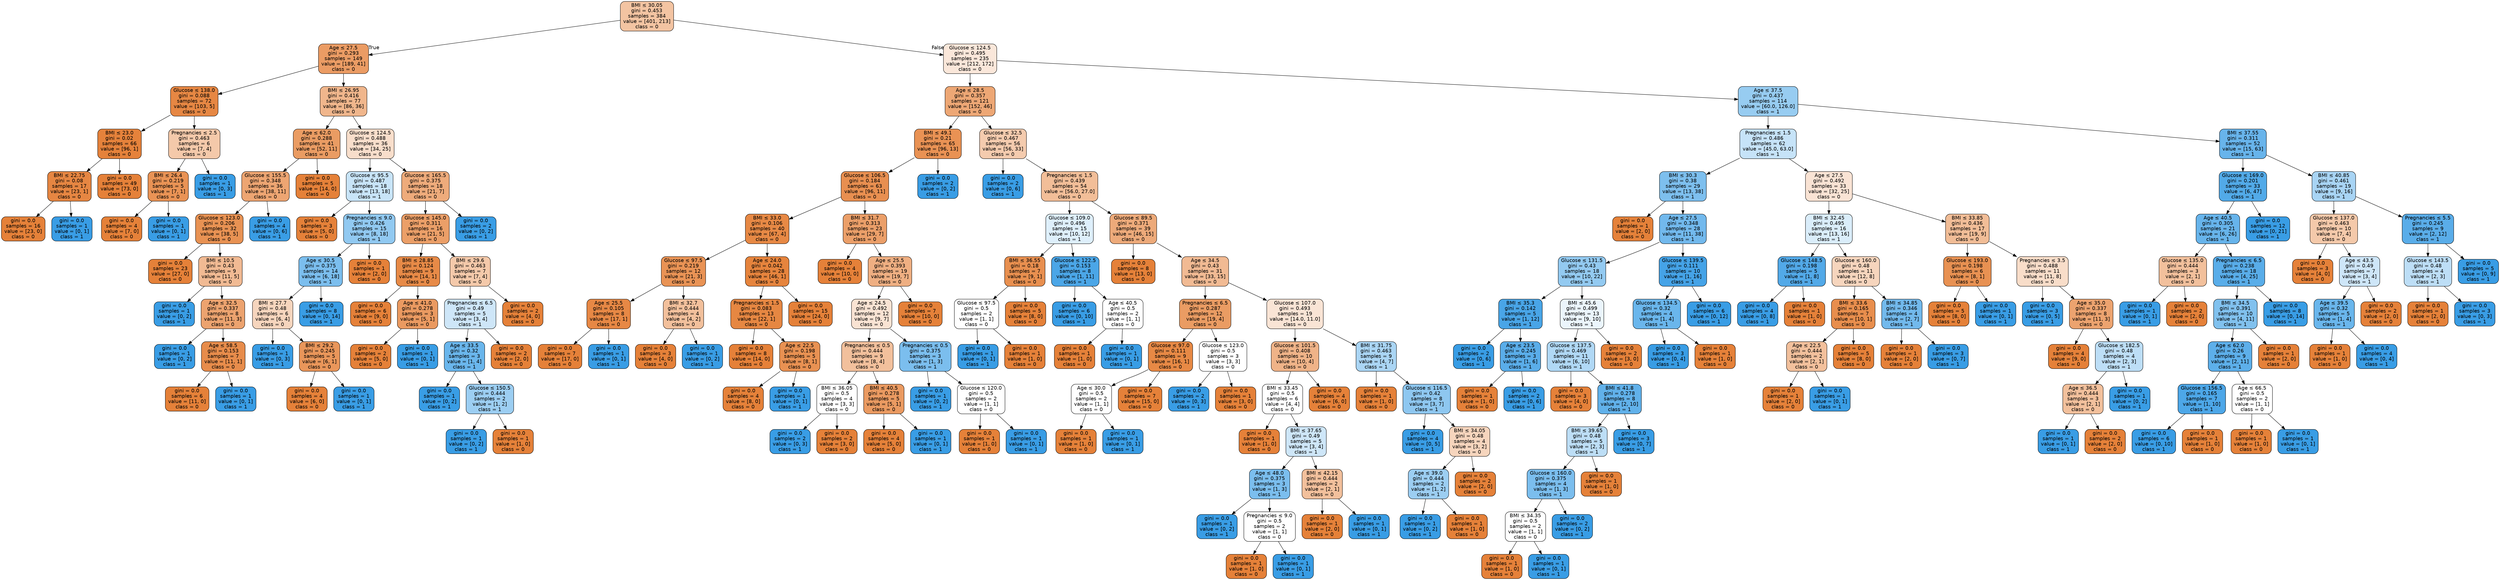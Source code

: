 digraph Tree {
node [shape=box, style="filled, rounded", color="black", fontname="helvetica"] ;
edge [fontname="helvetica"] ;
0 [label=<BMI &le; 30.05<br/>gini = 0.453<br/>samples = 384<br/>value = [401, 213]<br/>class = 0>, fillcolor="#f3c4a2"] ;
1 [label=<Age &le; 27.5<br/>gini = 0.293<br/>samples = 149<br/>value = [189, 41]<br/>class = 0>, fillcolor="#eb9c64"] ;
0 -> 1 [labeldistance=2.5, labelangle=45, headlabel="True"] ;
2 [label=<Glucose &le; 138.0<br/>gini = 0.088<br/>samples = 72<br/>value = [103, 5]<br/>class = 0>, fillcolor="#e68743"] ;
1 -> 2 ;
3 [label=<BMI &le; 23.0<br/>gini = 0.02<br/>samples = 66<br/>value = [96, 1]<br/>class = 0>, fillcolor="#e5823b"] ;
2 -> 3 ;
4 [label=<BMI &le; 22.75<br/>gini = 0.08<br/>samples = 17<br/>value = [23, 1]<br/>class = 0>, fillcolor="#e68642"] ;
3 -> 4 ;
5 [label=<gini = 0.0<br/>samples = 16<br/>value = [23, 0]<br/>class = 0>, fillcolor="#e58139"] ;
4 -> 5 ;
6 [label=<gini = 0.0<br/>samples = 1<br/>value = [0, 1]<br/>class = 1>, fillcolor="#399de5"] ;
4 -> 6 ;
7 [label=<gini = 0.0<br/>samples = 49<br/>value = [73, 0]<br/>class = 0>, fillcolor="#e58139"] ;
3 -> 7 ;
8 [label=<Pregnancies &le; 2.5<br/>gini = 0.463<br/>samples = 6<br/>value = [7, 4]<br/>class = 0>, fillcolor="#f4c9aa"] ;
2 -> 8 ;
9 [label=<BMI &le; 26.4<br/>gini = 0.219<br/>samples = 5<br/>value = [7, 1]<br/>class = 0>, fillcolor="#e99355"] ;
8 -> 9 ;
10 [label=<gini = 0.0<br/>samples = 4<br/>value = [7, 0]<br/>class = 0>, fillcolor="#e58139"] ;
9 -> 10 ;
11 [label=<gini = 0.0<br/>samples = 1<br/>value = [0, 1]<br/>class = 1>, fillcolor="#399de5"] ;
9 -> 11 ;
12 [label=<gini = 0.0<br/>samples = 1<br/>value = [0, 3]<br/>class = 1>, fillcolor="#399de5"] ;
8 -> 12 ;
13 [label=<BMI &le; 26.95<br/>gini = 0.416<br/>samples = 77<br/>value = [86, 36]<br/>class = 0>, fillcolor="#f0b68c"] ;
1 -> 13 ;
14 [label=<Age &le; 62.0<br/>gini = 0.288<br/>samples = 41<br/>value = [52, 11]<br/>class = 0>, fillcolor="#ea9c63"] ;
13 -> 14 ;
15 [label=<Glucose &le; 155.5<br/>gini = 0.348<br/>samples = 36<br/>value = [38, 11]<br/>class = 0>, fillcolor="#eda572"] ;
14 -> 15 ;
16 [label=<Glucose &le; 123.0<br/>gini = 0.206<br/>samples = 32<br/>value = [38, 5]<br/>class = 0>, fillcolor="#e89253"] ;
15 -> 16 ;
17 [label=<gini = 0.0<br/>samples = 23<br/>value = [27, 0]<br/>class = 0>, fillcolor="#e58139"] ;
16 -> 17 ;
18 [label=<BMI &le; 10.5<br/>gini = 0.43<br/>samples = 9<br/>value = [11, 5]<br/>class = 0>, fillcolor="#f1ba93"] ;
16 -> 18 ;
19 [label=<gini = 0.0<br/>samples = 1<br/>value = [0, 2]<br/>class = 1>, fillcolor="#399de5"] ;
18 -> 19 ;
20 [label=<Age &le; 32.5<br/>gini = 0.337<br/>samples = 8<br/>value = [11, 3]<br/>class = 0>, fillcolor="#eca36f"] ;
18 -> 20 ;
21 [label=<gini = 0.0<br/>samples = 1<br/>value = [0, 2]<br/>class = 1>, fillcolor="#399de5"] ;
20 -> 21 ;
22 [label=<Age &le; 58.5<br/>gini = 0.153<br/>samples = 7<br/>value = [11, 1]<br/>class = 0>, fillcolor="#e78c4b"] ;
20 -> 22 ;
23 [label=<gini = 0.0<br/>samples = 6<br/>value = [11, 0]<br/>class = 0>, fillcolor="#e58139"] ;
22 -> 23 ;
24 [label=<gini = 0.0<br/>samples = 1<br/>value = [0, 1]<br/>class = 1>, fillcolor="#399de5"] ;
22 -> 24 ;
25 [label=<gini = 0.0<br/>samples = 4<br/>value = [0, 6]<br/>class = 1>, fillcolor="#399de5"] ;
15 -> 25 ;
26 [label=<gini = 0.0<br/>samples = 5<br/>value = [14, 0]<br/>class = 0>, fillcolor="#e58139"] ;
14 -> 26 ;
27 [label=<Glucose &le; 124.5<br/>gini = 0.488<br/>samples = 36<br/>value = [34, 25]<br/>class = 0>, fillcolor="#f8decb"] ;
13 -> 27 ;
28 [label=<Glucose &le; 95.5<br/>gini = 0.487<br/>samples = 18<br/>value = [13, 18]<br/>class = 1>, fillcolor="#c8e4f8"] ;
27 -> 28 ;
29 [label=<gini = 0.0<br/>samples = 3<br/>value = [5, 0]<br/>class = 0>, fillcolor="#e58139"] ;
28 -> 29 ;
30 [label=<Pregnancies &le; 9.0<br/>gini = 0.426<br/>samples = 15<br/>value = [8, 18]<br/>class = 1>, fillcolor="#91c9f1"] ;
28 -> 30 ;
31 [label=<Age &le; 30.5<br/>gini = 0.375<br/>samples = 14<br/>value = [6, 18]<br/>class = 1>, fillcolor="#7bbeee"] ;
30 -> 31 ;
32 [label=<BMI &le; 27.7<br/>gini = 0.48<br/>samples = 6<br/>value = [6, 4]<br/>class = 0>, fillcolor="#f6d5bd"] ;
31 -> 32 ;
33 [label=<gini = 0.0<br/>samples = 1<br/>value = [0, 3]<br/>class = 1>, fillcolor="#399de5"] ;
32 -> 33 ;
34 [label=<BMI &le; 29.2<br/>gini = 0.245<br/>samples = 5<br/>value = [6, 1]<br/>class = 0>, fillcolor="#e9965a"] ;
32 -> 34 ;
35 [label=<gini = 0.0<br/>samples = 4<br/>value = [6, 0]<br/>class = 0>, fillcolor="#e58139"] ;
34 -> 35 ;
36 [label=<gini = 0.0<br/>samples = 1<br/>value = [0, 1]<br/>class = 1>, fillcolor="#399de5"] ;
34 -> 36 ;
37 [label=<gini = 0.0<br/>samples = 8<br/>value = [0, 14]<br/>class = 1>, fillcolor="#399de5"] ;
31 -> 37 ;
38 [label=<gini = 0.0<br/>samples = 1<br/>value = [2, 0]<br/>class = 0>, fillcolor="#e58139"] ;
30 -> 38 ;
39 [label=<Glucose &le; 165.5<br/>gini = 0.375<br/>samples = 18<br/>value = [21, 7]<br/>class = 0>, fillcolor="#eeab7b"] ;
27 -> 39 ;
40 [label=<Glucose &le; 145.0<br/>gini = 0.311<br/>samples = 16<br/>value = [21, 5]<br/>class = 0>, fillcolor="#eb9f68"] ;
39 -> 40 ;
41 [label=<BMI &le; 28.85<br/>gini = 0.124<br/>samples = 9<br/>value = [14, 1]<br/>class = 0>, fillcolor="#e78a47"] ;
40 -> 41 ;
42 [label=<gini = 0.0<br/>samples = 6<br/>value = [9, 0]<br/>class = 0>, fillcolor="#e58139"] ;
41 -> 42 ;
43 [label=<Age &le; 41.0<br/>gini = 0.278<br/>samples = 3<br/>value = [5, 1]<br/>class = 0>, fillcolor="#ea9a61"] ;
41 -> 43 ;
44 [label=<gini = 0.0<br/>samples = 2<br/>value = [5, 0]<br/>class = 0>, fillcolor="#e58139"] ;
43 -> 44 ;
45 [label=<gini = 0.0<br/>samples = 1<br/>value = [0, 1]<br/>class = 1>, fillcolor="#399de5"] ;
43 -> 45 ;
46 [label=<BMI &le; 29.6<br/>gini = 0.463<br/>samples = 7<br/>value = [7, 4]<br/>class = 0>, fillcolor="#f4c9aa"] ;
40 -> 46 ;
47 [label=<Pregnancies &le; 6.5<br/>gini = 0.49<br/>samples = 5<br/>value = [3, 4]<br/>class = 1>, fillcolor="#cee6f8"] ;
46 -> 47 ;
48 [label=<Age &le; 33.5<br/>gini = 0.32<br/>samples = 3<br/>value = [1, 4]<br/>class = 1>, fillcolor="#6ab6ec"] ;
47 -> 48 ;
49 [label=<gini = 0.0<br/>samples = 1<br/>value = [0, 2]<br/>class = 1>, fillcolor="#399de5"] ;
48 -> 49 ;
50 [label=<Glucose &le; 150.5<br/>gini = 0.444<br/>samples = 2<br/>value = [1, 2]<br/>class = 1>, fillcolor="#9ccef2"] ;
48 -> 50 ;
51 [label=<gini = 0.0<br/>samples = 1<br/>value = [0, 2]<br/>class = 1>, fillcolor="#399de5"] ;
50 -> 51 ;
52 [label=<gini = 0.0<br/>samples = 1<br/>value = [1, 0]<br/>class = 0>, fillcolor="#e58139"] ;
50 -> 52 ;
53 [label=<gini = 0.0<br/>samples = 2<br/>value = [2, 0]<br/>class = 0>, fillcolor="#e58139"] ;
47 -> 53 ;
54 [label=<gini = 0.0<br/>samples = 2<br/>value = [4, 0]<br/>class = 0>, fillcolor="#e58139"] ;
46 -> 54 ;
55 [label=<gini = 0.0<br/>samples = 2<br/>value = [0, 2]<br/>class = 1>, fillcolor="#399de5"] ;
39 -> 55 ;
56 [label=<Glucose &le; 124.5<br/>gini = 0.495<br/>samples = 235<br/>value = [212, 172]<br/>class = 0>, fillcolor="#fae7da"] ;
0 -> 56 [labeldistance=2.5, labelangle=-45, headlabel="False"] ;
57 [label=<Age &le; 28.5<br/>gini = 0.357<br/>samples = 121<br/>value = [152, 46]<br/>class = 0>, fillcolor="#eda775"] ;
56 -> 57 ;
58 [label=<BMI &le; 49.1<br/>gini = 0.21<br/>samples = 65<br/>value = [96, 13]<br/>class = 0>, fillcolor="#e99254"] ;
57 -> 58 ;
59 [label=<Glucose &le; 106.5<br/>gini = 0.184<br/>samples = 63<br/>value = [96, 11]<br/>class = 0>, fillcolor="#e88f50"] ;
58 -> 59 ;
60 [label=<BMI &le; 33.0<br/>gini = 0.106<br/>samples = 40<br/>value = [67, 4]<br/>class = 0>, fillcolor="#e78945"] ;
59 -> 60 ;
61 [label=<Glucose &le; 97.5<br/>gini = 0.219<br/>samples = 12<br/>value = [21, 3]<br/>class = 0>, fillcolor="#e99355"] ;
60 -> 61 ;
62 [label=<Age &le; 25.5<br/>gini = 0.105<br/>samples = 8<br/>value = [17, 1]<br/>class = 0>, fillcolor="#e78845"] ;
61 -> 62 ;
63 [label=<gini = 0.0<br/>samples = 7<br/>value = [17, 0]<br/>class = 0>, fillcolor="#e58139"] ;
62 -> 63 ;
64 [label=<gini = 0.0<br/>samples = 1<br/>value = [0, 1]<br/>class = 1>, fillcolor="#399de5"] ;
62 -> 64 ;
65 [label=<BMI &le; 32.7<br/>gini = 0.444<br/>samples = 4<br/>value = [4, 2]<br/>class = 0>, fillcolor="#f2c09c"] ;
61 -> 65 ;
66 [label=<gini = 0.0<br/>samples = 3<br/>value = [4, 0]<br/>class = 0>, fillcolor="#e58139"] ;
65 -> 66 ;
67 [label=<gini = 0.0<br/>samples = 1<br/>value = [0, 2]<br/>class = 1>, fillcolor="#399de5"] ;
65 -> 67 ;
68 [label=<Age &le; 24.0<br/>gini = 0.042<br/>samples = 28<br/>value = [46, 1]<br/>class = 0>, fillcolor="#e6843d"] ;
60 -> 68 ;
69 [label=<Pregnancies &le; 1.5<br/>gini = 0.083<br/>samples = 13<br/>value = [22, 1]<br/>class = 0>, fillcolor="#e68742"] ;
68 -> 69 ;
70 [label=<gini = 0.0<br/>samples = 8<br/>value = [14, 0]<br/>class = 0>, fillcolor="#e58139"] ;
69 -> 70 ;
71 [label=<Age &le; 22.5<br/>gini = 0.198<br/>samples = 5<br/>value = [8, 1]<br/>class = 0>, fillcolor="#e89152"] ;
69 -> 71 ;
72 [label=<gini = 0.0<br/>samples = 4<br/>value = [8, 0]<br/>class = 0>, fillcolor="#e58139"] ;
71 -> 72 ;
73 [label=<gini = 0.0<br/>samples = 1<br/>value = [0, 1]<br/>class = 1>, fillcolor="#399de5"] ;
71 -> 73 ;
74 [label=<gini = 0.0<br/>samples = 15<br/>value = [24, 0]<br/>class = 0>, fillcolor="#e58139"] ;
68 -> 74 ;
75 [label=<BMI &le; 31.7<br/>gini = 0.313<br/>samples = 23<br/>value = [29, 7]<br/>class = 0>, fillcolor="#eb9f69"] ;
59 -> 75 ;
76 [label=<gini = 0.0<br/>samples = 4<br/>value = [10, 0]<br/>class = 0>, fillcolor="#e58139"] ;
75 -> 76 ;
77 [label=<Age &le; 25.5<br/>gini = 0.393<br/>samples = 19<br/>value = [19, 7]<br/>class = 0>, fillcolor="#efaf82"] ;
75 -> 77 ;
78 [label=<Age &le; 24.5<br/>gini = 0.492<br/>samples = 12<br/>value = [9, 7]<br/>class = 0>, fillcolor="#f9e3d3"] ;
77 -> 78 ;
79 [label=<Pregnancies &le; 0.5<br/>gini = 0.444<br/>samples = 9<br/>value = [8, 4]<br/>class = 0>, fillcolor="#f2c09c"] ;
78 -> 79 ;
80 [label=<BMI &le; 36.05<br/>gini = 0.5<br/>samples = 4<br/>value = [3, 3]<br/>class = 0>, fillcolor="#ffffff"] ;
79 -> 80 ;
81 [label=<gini = 0.0<br/>samples = 2<br/>value = [0, 3]<br/>class = 1>, fillcolor="#399de5"] ;
80 -> 81 ;
82 [label=<gini = 0.0<br/>samples = 2<br/>value = [3, 0]<br/>class = 0>, fillcolor="#e58139"] ;
80 -> 82 ;
83 [label=<BMI &le; 40.5<br/>gini = 0.278<br/>samples = 5<br/>value = [5, 1]<br/>class = 0>, fillcolor="#ea9a61"] ;
79 -> 83 ;
84 [label=<gini = 0.0<br/>samples = 4<br/>value = [5, 0]<br/>class = 0>, fillcolor="#e58139"] ;
83 -> 84 ;
85 [label=<gini = 0.0<br/>samples = 1<br/>value = [0, 1]<br/>class = 1>, fillcolor="#399de5"] ;
83 -> 85 ;
86 [label=<Pregnancies &le; 0.5<br/>gini = 0.375<br/>samples = 3<br/>value = [1, 3]<br/>class = 1>, fillcolor="#7bbeee"] ;
78 -> 86 ;
87 [label=<gini = 0.0<br/>samples = 1<br/>value = [0, 2]<br/>class = 1>, fillcolor="#399de5"] ;
86 -> 87 ;
88 [label=<Glucose &le; 120.0<br/>gini = 0.5<br/>samples = 2<br/>value = [1, 1]<br/>class = 0>, fillcolor="#ffffff"] ;
86 -> 88 ;
89 [label=<gini = 0.0<br/>samples = 1<br/>value = [1, 0]<br/>class = 0>, fillcolor="#e58139"] ;
88 -> 89 ;
90 [label=<gini = 0.0<br/>samples = 1<br/>value = [0, 1]<br/>class = 1>, fillcolor="#399de5"] ;
88 -> 90 ;
91 [label=<gini = 0.0<br/>samples = 7<br/>value = [10, 0]<br/>class = 0>, fillcolor="#e58139"] ;
77 -> 91 ;
92 [label=<gini = 0.0<br/>samples = 2<br/>value = [0, 2]<br/>class = 1>, fillcolor="#399de5"] ;
58 -> 92 ;
93 [label=<Glucose &le; 32.5<br/>gini = 0.467<br/>samples = 56<br/>value = [56, 33]<br/>class = 0>, fillcolor="#f4cbae"] ;
57 -> 93 ;
94 [label=<gini = 0.0<br/>samples = 2<br/>value = [0, 6]<br/>class = 1>, fillcolor="#399de5"] ;
93 -> 94 ;
95 [label=<Pregnancies &le; 1.5<br/>gini = 0.439<br/>samples = 54<br/>value = [56.0, 27.0]<br/>class = 0>, fillcolor="#f2be98"] ;
93 -> 95 ;
96 [label=<Glucose &le; 109.0<br/>gini = 0.496<br/>samples = 15<br/>value = [10, 12]<br/>class = 1>, fillcolor="#deeffb"] ;
95 -> 96 ;
97 [label=<BMI &le; 36.55<br/>gini = 0.18<br/>samples = 7<br/>value = [9, 1]<br/>class = 0>, fillcolor="#e88f4f"] ;
96 -> 97 ;
98 [label=<Glucose &le; 97.5<br/>gini = 0.5<br/>samples = 2<br/>value = [1, 1]<br/>class = 0>, fillcolor="#ffffff"] ;
97 -> 98 ;
99 [label=<gini = 0.0<br/>samples = 1<br/>value = [0, 1]<br/>class = 1>, fillcolor="#399de5"] ;
98 -> 99 ;
100 [label=<gini = 0.0<br/>samples = 1<br/>value = [1, 0]<br/>class = 0>, fillcolor="#e58139"] ;
98 -> 100 ;
101 [label=<gini = 0.0<br/>samples = 5<br/>value = [8, 0]<br/>class = 0>, fillcolor="#e58139"] ;
97 -> 101 ;
102 [label=<Glucose &le; 122.5<br/>gini = 0.153<br/>samples = 8<br/>value = [1, 11]<br/>class = 1>, fillcolor="#4ba6e7"] ;
96 -> 102 ;
103 [label=<gini = 0.0<br/>samples = 6<br/>value = [0, 10]<br/>class = 1>, fillcolor="#399de5"] ;
102 -> 103 ;
104 [label=<Age &le; 40.5<br/>gini = 0.5<br/>samples = 2<br/>value = [1, 1]<br/>class = 0>, fillcolor="#ffffff"] ;
102 -> 104 ;
105 [label=<gini = 0.0<br/>samples = 1<br/>value = [1, 0]<br/>class = 0>, fillcolor="#e58139"] ;
104 -> 105 ;
106 [label=<gini = 0.0<br/>samples = 1<br/>value = [0, 1]<br/>class = 1>, fillcolor="#399de5"] ;
104 -> 106 ;
107 [label=<Glucose &le; 89.5<br/>gini = 0.371<br/>samples = 39<br/>value = [46, 15]<br/>class = 0>, fillcolor="#edaa7a"] ;
95 -> 107 ;
108 [label=<gini = 0.0<br/>samples = 8<br/>value = [13, 0]<br/>class = 0>, fillcolor="#e58139"] ;
107 -> 108 ;
109 [label=<Age &le; 34.5<br/>gini = 0.43<br/>samples = 31<br/>value = [33, 15]<br/>class = 0>, fillcolor="#f1ba93"] ;
107 -> 109 ;
110 [label=<Pregnancies &le; 6.5<br/>gini = 0.287<br/>samples = 12<br/>value = [19, 4]<br/>class = 0>, fillcolor="#ea9c63"] ;
109 -> 110 ;
111 [label=<Glucose &le; 97.0<br/>gini = 0.111<br/>samples = 9<br/>value = [16, 1]<br/>class = 0>, fillcolor="#e78945"] ;
110 -> 111 ;
112 [label=<Age &le; 30.0<br/>gini = 0.5<br/>samples = 2<br/>value = [1, 1]<br/>class = 0>, fillcolor="#ffffff"] ;
111 -> 112 ;
113 [label=<gini = 0.0<br/>samples = 1<br/>value = [1, 0]<br/>class = 0>, fillcolor="#e58139"] ;
112 -> 113 ;
114 [label=<gini = 0.0<br/>samples = 1<br/>value = [0, 1]<br/>class = 1>, fillcolor="#399de5"] ;
112 -> 114 ;
115 [label=<gini = 0.0<br/>samples = 7<br/>value = [15, 0]<br/>class = 0>, fillcolor="#e58139"] ;
111 -> 115 ;
116 [label=<Glucose &le; 123.0<br/>gini = 0.5<br/>samples = 3<br/>value = [3, 3]<br/>class = 0>, fillcolor="#ffffff"] ;
110 -> 116 ;
117 [label=<gini = 0.0<br/>samples = 2<br/>value = [0, 3]<br/>class = 1>, fillcolor="#399de5"] ;
116 -> 117 ;
118 [label=<gini = 0.0<br/>samples = 1<br/>value = [3, 0]<br/>class = 0>, fillcolor="#e58139"] ;
116 -> 118 ;
119 [label=<Glucose &le; 107.0<br/>gini = 0.493<br/>samples = 19<br/>value = [14.0, 11.0]<br/>class = 0>, fillcolor="#f9e4d5"] ;
109 -> 119 ;
120 [label=<Glucose &le; 101.5<br/>gini = 0.408<br/>samples = 10<br/>value = [10, 4]<br/>class = 0>, fillcolor="#efb388"] ;
119 -> 120 ;
121 [label=<BMI &le; 33.45<br/>gini = 0.5<br/>samples = 6<br/>value = [4, 4]<br/>class = 0>, fillcolor="#ffffff"] ;
120 -> 121 ;
122 [label=<gini = 0.0<br/>samples = 1<br/>value = [1, 0]<br/>class = 0>, fillcolor="#e58139"] ;
121 -> 122 ;
123 [label=<BMI &le; 37.65<br/>gini = 0.49<br/>samples = 5<br/>value = [3, 4]<br/>class = 1>, fillcolor="#cee6f8"] ;
121 -> 123 ;
124 [label=<Age &le; 48.0<br/>gini = 0.375<br/>samples = 3<br/>value = [1, 3]<br/>class = 1>, fillcolor="#7bbeee"] ;
123 -> 124 ;
125 [label=<gini = 0.0<br/>samples = 1<br/>value = [0, 2]<br/>class = 1>, fillcolor="#399de5"] ;
124 -> 125 ;
126 [label=<Pregnancies &le; 9.0<br/>gini = 0.5<br/>samples = 2<br/>value = [1, 1]<br/>class = 0>, fillcolor="#ffffff"] ;
124 -> 126 ;
127 [label=<gini = 0.0<br/>samples = 1<br/>value = [1, 0]<br/>class = 0>, fillcolor="#e58139"] ;
126 -> 127 ;
128 [label=<gini = 0.0<br/>samples = 1<br/>value = [0, 1]<br/>class = 1>, fillcolor="#399de5"] ;
126 -> 128 ;
129 [label=<BMI &le; 42.15<br/>gini = 0.444<br/>samples = 2<br/>value = [2, 1]<br/>class = 0>, fillcolor="#f2c09c"] ;
123 -> 129 ;
130 [label=<gini = 0.0<br/>samples = 1<br/>value = [2, 0]<br/>class = 0>, fillcolor="#e58139"] ;
129 -> 130 ;
131 [label=<gini = 0.0<br/>samples = 1<br/>value = [0, 1]<br/>class = 1>, fillcolor="#399de5"] ;
129 -> 131 ;
132 [label=<gini = 0.0<br/>samples = 4<br/>value = [6, 0]<br/>class = 0>, fillcolor="#e58139"] ;
120 -> 132 ;
133 [label=<BMI &le; 31.75<br/>gini = 0.463<br/>samples = 9<br/>value = [4, 7]<br/>class = 1>, fillcolor="#aad5f4"] ;
119 -> 133 ;
134 [label=<gini = 0.0<br/>samples = 1<br/>value = [1, 0]<br/>class = 0>, fillcolor="#e58139"] ;
133 -> 134 ;
135 [label=<Glucose &le; 116.5<br/>gini = 0.42<br/>samples = 8<br/>value = [3, 7]<br/>class = 1>, fillcolor="#8ec7f0"] ;
133 -> 135 ;
136 [label=<gini = 0.0<br/>samples = 4<br/>value = [0, 5]<br/>class = 1>, fillcolor="#399de5"] ;
135 -> 136 ;
137 [label=<BMI &le; 34.05<br/>gini = 0.48<br/>samples = 4<br/>value = [3, 2]<br/>class = 0>, fillcolor="#f6d5bd"] ;
135 -> 137 ;
138 [label=<Age &le; 39.0<br/>gini = 0.444<br/>samples = 2<br/>value = [1, 2]<br/>class = 1>, fillcolor="#9ccef2"] ;
137 -> 138 ;
139 [label=<gini = 0.0<br/>samples = 1<br/>value = [0, 2]<br/>class = 1>, fillcolor="#399de5"] ;
138 -> 139 ;
140 [label=<gini = 0.0<br/>samples = 1<br/>value = [1, 0]<br/>class = 0>, fillcolor="#e58139"] ;
138 -> 140 ;
141 [label=<gini = 0.0<br/>samples = 2<br/>value = [2, 0]<br/>class = 0>, fillcolor="#e58139"] ;
137 -> 141 ;
142 [label=<Age &le; 37.5<br/>gini = 0.437<br/>samples = 114<br/>value = [60.0, 126.0]<br/>class = 1>, fillcolor="#97ccf1"] ;
56 -> 142 ;
143 [label=<Pregnancies &le; 1.5<br/>gini = 0.486<br/>samples = 62<br/>value = [45.0, 63.0]<br/>class = 1>, fillcolor="#c6e3f8"] ;
142 -> 143 ;
144 [label=<BMI &le; 30.3<br/>gini = 0.38<br/>samples = 29<br/>value = [13, 38]<br/>class = 1>, fillcolor="#7dbfee"] ;
143 -> 144 ;
145 [label=<gini = 0.0<br/>samples = 1<br/>value = [2, 0]<br/>class = 0>, fillcolor="#e58139"] ;
144 -> 145 ;
146 [label=<Age &le; 27.5<br/>gini = 0.348<br/>samples = 28<br/>value = [11, 38]<br/>class = 1>, fillcolor="#72b9ed"] ;
144 -> 146 ;
147 [label=<Glucose &le; 131.5<br/>gini = 0.43<br/>samples = 18<br/>value = [10, 22]<br/>class = 1>, fillcolor="#93caf1"] ;
146 -> 147 ;
148 [label=<BMI &le; 35.3<br/>gini = 0.142<br/>samples = 5<br/>value = [1, 12]<br/>class = 1>, fillcolor="#49a5e7"] ;
147 -> 148 ;
149 [label=<gini = 0.0<br/>samples = 2<br/>value = [0, 6]<br/>class = 1>, fillcolor="#399de5"] ;
148 -> 149 ;
150 [label=<Age &le; 23.5<br/>gini = 0.245<br/>samples = 3<br/>value = [1, 6]<br/>class = 1>, fillcolor="#5aade9"] ;
148 -> 150 ;
151 [label=<gini = 0.0<br/>samples = 1<br/>value = [1, 0]<br/>class = 0>, fillcolor="#e58139"] ;
150 -> 151 ;
152 [label=<gini = 0.0<br/>samples = 2<br/>value = [0, 6]<br/>class = 1>, fillcolor="#399de5"] ;
150 -> 152 ;
153 [label=<BMI &le; 45.6<br/>gini = 0.499<br/>samples = 13<br/>value = [9, 10]<br/>class = 1>, fillcolor="#ebf5fc"] ;
147 -> 153 ;
154 [label=<Glucose &le; 137.5<br/>gini = 0.469<br/>samples = 11<br/>value = [6, 10]<br/>class = 1>, fillcolor="#b0d8f5"] ;
153 -> 154 ;
155 [label=<gini = 0.0<br/>samples = 3<br/>value = [4, 0]<br/>class = 0>, fillcolor="#e58139"] ;
154 -> 155 ;
156 [label=<BMI &le; 41.8<br/>gini = 0.278<br/>samples = 8<br/>value = [2, 10]<br/>class = 1>, fillcolor="#61b1ea"] ;
154 -> 156 ;
157 [label=<BMI &le; 39.65<br/>gini = 0.48<br/>samples = 5<br/>value = [2, 3]<br/>class = 1>, fillcolor="#bddef6"] ;
156 -> 157 ;
158 [label=<Glucose &le; 160.0<br/>gini = 0.375<br/>samples = 4<br/>value = [1, 3]<br/>class = 1>, fillcolor="#7bbeee"] ;
157 -> 158 ;
159 [label=<BMI &le; 34.35<br/>gini = 0.5<br/>samples = 2<br/>value = [1, 1]<br/>class = 0>, fillcolor="#ffffff"] ;
158 -> 159 ;
160 [label=<gini = 0.0<br/>samples = 1<br/>value = [1, 0]<br/>class = 0>, fillcolor="#e58139"] ;
159 -> 160 ;
161 [label=<gini = 0.0<br/>samples = 1<br/>value = [0, 1]<br/>class = 1>, fillcolor="#399de5"] ;
159 -> 161 ;
162 [label=<gini = 0.0<br/>samples = 2<br/>value = [0, 2]<br/>class = 1>, fillcolor="#399de5"] ;
158 -> 162 ;
163 [label=<gini = 0.0<br/>samples = 1<br/>value = [1, 0]<br/>class = 0>, fillcolor="#e58139"] ;
157 -> 163 ;
164 [label=<gini = 0.0<br/>samples = 3<br/>value = [0, 7]<br/>class = 1>, fillcolor="#399de5"] ;
156 -> 164 ;
165 [label=<gini = 0.0<br/>samples = 2<br/>value = [3, 0]<br/>class = 0>, fillcolor="#e58139"] ;
153 -> 165 ;
166 [label=<Glucose &le; 139.5<br/>gini = 0.111<br/>samples = 10<br/>value = [1, 16]<br/>class = 1>, fillcolor="#45a3e7"] ;
146 -> 166 ;
167 [label=<Glucose &le; 134.5<br/>gini = 0.32<br/>samples = 4<br/>value = [1, 4]<br/>class = 1>, fillcolor="#6ab6ec"] ;
166 -> 167 ;
168 [label=<gini = 0.0<br/>samples = 3<br/>value = [0, 4]<br/>class = 1>, fillcolor="#399de5"] ;
167 -> 168 ;
169 [label=<gini = 0.0<br/>samples = 1<br/>value = [1, 0]<br/>class = 0>, fillcolor="#e58139"] ;
167 -> 169 ;
170 [label=<gini = 0.0<br/>samples = 6<br/>value = [0, 12]<br/>class = 1>, fillcolor="#399de5"] ;
166 -> 170 ;
171 [label=<Age &le; 27.5<br/>gini = 0.492<br/>samples = 33<br/>value = [32, 25]<br/>class = 0>, fillcolor="#f9e3d4"] ;
143 -> 171 ;
172 [label=<BMI &le; 32.45<br/>gini = 0.495<br/>samples = 16<br/>value = [13, 16]<br/>class = 1>, fillcolor="#daedfa"] ;
171 -> 172 ;
173 [label=<Glucose &le; 148.5<br/>gini = 0.198<br/>samples = 5<br/>value = [1, 8]<br/>class = 1>, fillcolor="#52a9e8"] ;
172 -> 173 ;
174 [label=<gini = 0.0<br/>samples = 4<br/>value = [0, 8]<br/>class = 1>, fillcolor="#399de5"] ;
173 -> 174 ;
175 [label=<gini = 0.0<br/>samples = 1<br/>value = [1, 0]<br/>class = 0>, fillcolor="#e58139"] ;
173 -> 175 ;
176 [label=<Glucose &le; 160.0<br/>gini = 0.48<br/>samples = 11<br/>value = [12, 8]<br/>class = 0>, fillcolor="#f6d5bd"] ;
172 -> 176 ;
177 [label=<BMI &le; 33.6<br/>gini = 0.165<br/>samples = 7<br/>value = [10, 1]<br/>class = 0>, fillcolor="#e88e4d"] ;
176 -> 177 ;
178 [label=<Age &le; 22.5<br/>gini = 0.444<br/>samples = 2<br/>value = [2, 1]<br/>class = 0>, fillcolor="#f2c09c"] ;
177 -> 178 ;
179 [label=<gini = 0.0<br/>samples = 1<br/>value = [2, 0]<br/>class = 0>, fillcolor="#e58139"] ;
178 -> 179 ;
180 [label=<gini = 0.0<br/>samples = 1<br/>value = [0, 1]<br/>class = 1>, fillcolor="#399de5"] ;
178 -> 180 ;
181 [label=<gini = 0.0<br/>samples = 5<br/>value = [8, 0]<br/>class = 0>, fillcolor="#e58139"] ;
177 -> 181 ;
182 [label=<BMI &le; 34.85<br/>gini = 0.346<br/>samples = 4<br/>value = [2, 7]<br/>class = 1>, fillcolor="#72b9ec"] ;
176 -> 182 ;
183 [label=<gini = 0.0<br/>samples = 1<br/>value = [2, 0]<br/>class = 0>, fillcolor="#e58139"] ;
182 -> 183 ;
184 [label=<gini = 0.0<br/>samples = 3<br/>value = [0, 7]<br/>class = 1>, fillcolor="#399de5"] ;
182 -> 184 ;
185 [label=<BMI &le; 33.85<br/>gini = 0.436<br/>samples = 17<br/>value = [19, 9]<br/>class = 0>, fillcolor="#f1bd97"] ;
171 -> 185 ;
186 [label=<Glucose &le; 193.0<br/>gini = 0.198<br/>samples = 6<br/>value = [8, 1]<br/>class = 0>, fillcolor="#e89152"] ;
185 -> 186 ;
187 [label=<gini = 0.0<br/>samples = 5<br/>value = [8, 0]<br/>class = 0>, fillcolor="#e58139"] ;
186 -> 187 ;
188 [label=<gini = 0.0<br/>samples = 1<br/>value = [0, 1]<br/>class = 1>, fillcolor="#399de5"] ;
186 -> 188 ;
189 [label=<Pregnancies &le; 3.5<br/>gini = 0.488<br/>samples = 11<br/>value = [11, 8]<br/>class = 0>, fillcolor="#f8ddc9"] ;
185 -> 189 ;
190 [label=<gini = 0.0<br/>samples = 3<br/>value = [0, 5]<br/>class = 1>, fillcolor="#399de5"] ;
189 -> 190 ;
191 [label=<Age &le; 35.0<br/>gini = 0.337<br/>samples = 8<br/>value = [11, 3]<br/>class = 0>, fillcolor="#eca36f"] ;
189 -> 191 ;
192 [label=<gini = 0.0<br/>samples = 4<br/>value = [9, 0]<br/>class = 0>, fillcolor="#e58139"] ;
191 -> 192 ;
193 [label=<Glucose &le; 182.5<br/>gini = 0.48<br/>samples = 4<br/>value = [2, 3]<br/>class = 1>, fillcolor="#bddef6"] ;
191 -> 193 ;
194 [label=<Age &le; 36.5<br/>gini = 0.444<br/>samples = 3<br/>value = [2, 1]<br/>class = 0>, fillcolor="#f2c09c"] ;
193 -> 194 ;
195 [label=<gini = 0.0<br/>samples = 1<br/>value = [0, 1]<br/>class = 1>, fillcolor="#399de5"] ;
194 -> 195 ;
196 [label=<gini = 0.0<br/>samples = 2<br/>value = [2, 0]<br/>class = 0>, fillcolor="#e58139"] ;
194 -> 196 ;
197 [label=<gini = 0.0<br/>samples = 1<br/>value = [0, 2]<br/>class = 1>, fillcolor="#399de5"] ;
193 -> 197 ;
198 [label=<BMI &le; 37.55<br/>gini = 0.311<br/>samples = 52<br/>value = [15, 63]<br/>class = 1>, fillcolor="#68b4eb"] ;
142 -> 198 ;
199 [label=<Glucose &le; 169.0<br/>gini = 0.201<br/>samples = 33<br/>value = [6, 47]<br/>class = 1>, fillcolor="#52aae8"] ;
198 -> 199 ;
200 [label=<Age &le; 40.5<br/>gini = 0.305<br/>samples = 21<br/>value = [6, 26]<br/>class = 1>, fillcolor="#67b4eb"] ;
199 -> 200 ;
201 [label=<Glucose &le; 135.0<br/>gini = 0.444<br/>samples = 3<br/>value = [2, 1]<br/>class = 0>, fillcolor="#f2c09c"] ;
200 -> 201 ;
202 [label=<gini = 0.0<br/>samples = 1<br/>value = [0, 1]<br/>class = 1>, fillcolor="#399de5"] ;
201 -> 202 ;
203 [label=<gini = 0.0<br/>samples = 2<br/>value = [2, 0]<br/>class = 0>, fillcolor="#e58139"] ;
201 -> 203 ;
204 [label=<Pregnancies &le; 6.5<br/>gini = 0.238<br/>samples = 18<br/>value = [4, 25]<br/>class = 1>, fillcolor="#59ade9"] ;
200 -> 204 ;
205 [label=<BMI &le; 34.5<br/>gini = 0.391<br/>samples = 10<br/>value = [4, 11]<br/>class = 1>, fillcolor="#81c1ee"] ;
204 -> 205 ;
206 [label=<Age &le; 62.0<br/>gini = 0.26<br/>samples = 9<br/>value = [2, 11]<br/>class = 1>, fillcolor="#5dafea"] ;
205 -> 206 ;
207 [label=<Glucose &le; 156.5<br/>gini = 0.165<br/>samples = 7<br/>value = [1, 10]<br/>class = 1>, fillcolor="#4da7e8"] ;
206 -> 207 ;
208 [label=<gini = 0.0<br/>samples = 6<br/>value = [0, 10]<br/>class = 1>, fillcolor="#399de5"] ;
207 -> 208 ;
209 [label=<gini = 0.0<br/>samples = 1<br/>value = [1, 0]<br/>class = 0>, fillcolor="#e58139"] ;
207 -> 209 ;
210 [label=<Age &le; 66.5<br/>gini = 0.5<br/>samples = 2<br/>value = [1, 1]<br/>class = 0>, fillcolor="#ffffff"] ;
206 -> 210 ;
211 [label=<gini = 0.0<br/>samples = 1<br/>value = [1, 0]<br/>class = 0>, fillcolor="#e58139"] ;
210 -> 211 ;
212 [label=<gini = 0.0<br/>samples = 1<br/>value = [0, 1]<br/>class = 1>, fillcolor="#399de5"] ;
210 -> 212 ;
213 [label=<gini = 0.0<br/>samples = 1<br/>value = [2, 0]<br/>class = 0>, fillcolor="#e58139"] ;
205 -> 213 ;
214 [label=<gini = 0.0<br/>samples = 8<br/>value = [0, 14]<br/>class = 1>, fillcolor="#399de5"] ;
204 -> 214 ;
215 [label=<gini = 0.0<br/>samples = 12<br/>value = [0, 21]<br/>class = 1>, fillcolor="#399de5"] ;
199 -> 215 ;
216 [label=<BMI &le; 40.85<br/>gini = 0.461<br/>samples = 19<br/>value = [9, 16]<br/>class = 1>, fillcolor="#a8d4f4"] ;
198 -> 216 ;
217 [label=<Glucose &le; 137.0<br/>gini = 0.463<br/>samples = 10<br/>value = [7, 4]<br/>class = 0>, fillcolor="#f4c9aa"] ;
216 -> 217 ;
218 [label=<gini = 0.0<br/>samples = 3<br/>value = [4, 0]<br/>class = 0>, fillcolor="#e58139"] ;
217 -> 218 ;
219 [label=<Age &le; 43.5<br/>gini = 0.49<br/>samples = 7<br/>value = [3, 4]<br/>class = 1>, fillcolor="#cee6f8"] ;
217 -> 219 ;
220 [label=<Age &le; 39.5<br/>gini = 0.32<br/>samples = 5<br/>value = [1, 4]<br/>class = 1>, fillcolor="#6ab6ec"] ;
219 -> 220 ;
221 [label=<gini = 0.0<br/>samples = 1<br/>value = [1, 0]<br/>class = 0>, fillcolor="#e58139"] ;
220 -> 221 ;
222 [label=<gini = 0.0<br/>samples = 4<br/>value = [0, 4]<br/>class = 1>, fillcolor="#399de5"] ;
220 -> 222 ;
223 [label=<gini = 0.0<br/>samples = 2<br/>value = [2, 0]<br/>class = 0>, fillcolor="#e58139"] ;
219 -> 223 ;
224 [label=<Pregnancies &le; 5.5<br/>gini = 0.245<br/>samples = 9<br/>value = [2, 12]<br/>class = 1>, fillcolor="#5aade9"] ;
216 -> 224 ;
225 [label=<Glucose &le; 143.5<br/>gini = 0.48<br/>samples = 4<br/>value = [2, 3]<br/>class = 1>, fillcolor="#bddef6"] ;
224 -> 225 ;
226 [label=<gini = 0.0<br/>samples = 1<br/>value = [2, 0]<br/>class = 0>, fillcolor="#e58139"] ;
225 -> 226 ;
227 [label=<gini = 0.0<br/>samples = 3<br/>value = [0, 3]<br/>class = 1>, fillcolor="#399de5"] ;
225 -> 227 ;
228 [label=<gini = 0.0<br/>samples = 5<br/>value = [0, 9]<br/>class = 1>, fillcolor="#399de5"] ;
224 -> 228 ;
}